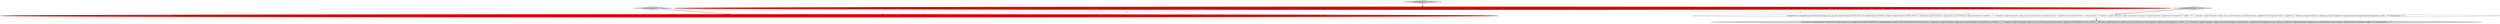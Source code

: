 digraph {
5 [style = filled, label = "assertQ(req(\"qt\",rh,SuggesterParams.SUGGEST_DICT,\"suggest_fuzzy_doc_dict\",SuggesterParams.SUGGEST_BUILD,\"true\",SuggesterParams.SUGGEST_Q,\"exampel\",SuggesterParams.SUGGEST_COUNT,\"2\"),\"//lst(@name='suggest'(/lst(@name='suggest_fuzzy_doc_dict'(/lst(@name='exampel'(/int(@name='numFound'((.='2'(\",\"//lst(@name='suggest'(/lst(@name='suggest_fuzzy_doc_dict'(/lst(@name='exampel'(/arr(@name='suggestions'(/lst(1(/str(@name='term'((.='example inputdata'(\",\"//lst(@name='suggest'(/lst(@name='suggest_fuzzy_doc_dict'(/lst(@name='exampel'(/arr(@name='suggestions'(/lst(1(/long(@name='weight'((.='45'(\",\"//lst(@name='suggest'(/lst(@name='suggest_fuzzy_doc_dict'(/lst(@name='exampel'(/arr(@name='suggestions'(/lst(2(/str(@name='term'((.='example data'(\",\"//lst(@name='suggest'(/lst(@name='suggest_fuzzy_doc_dict'(/lst(@name='exampel'(/arr(@name='suggestions'(/lst(2(/long(@name='weight'((.='40'(\")@@@3@@@['0', '0', '1']", fillcolor = white, shape = ellipse image = "AAA0AAABBB3BBB"];
2 [style = filled, label = "testMultiSuggester['0', '1', '0']", fillcolor = lightgray, shape = diamond image = "AAA0AAABBB2BBB"];
1 [style = filled, label = "assertQ(req(\"qt\",rh,SuggesterParams.SUGGEST_DICT,\"suggest_fuzzy_doc_dict\",SuggesterParams.SUGGEST_DICT,\"suggest_fuzzy_doc_expr_dict\",SuggesterParams.SUGGEST_BUILD,\"true\",SuggesterParams.SUGGEST_Q,\"exampel\",SuggesterParams.SUGGEST_COUNT,\"2\"),\"//lst(@name='suggest'(/lst(@name='suggest_fuzzy_doc_dict'(/lst(@name='exampel'(/int(@name='numFound'((.='2'(\",\"//lst(@name='suggest'(/lst(@name='suggest_fuzzy_doc_dict'(/lst(@name='exampel'(/arr(@name='suggestions'(/lst(1(/str(@name='term'((.='example inputdata'(\",\"//lst(@name='suggest'(/lst(@name='suggest_fuzzy_doc_dict'(/lst(@name='exampel'(/arr(@name='suggestions'(/lst(1(/long(@name='weight'((.='45'(\",\"//lst(@name='suggest'(/lst(@name='suggest_fuzzy_doc_dict'(/lst(@name='exampel'(/arr(@name='suggestions'(/lst(2(/str(@name='term'((.='example data'(\",\"//lst(@name='suggest'(/lst(@name='suggest_fuzzy_doc_dict'(/lst(@name='exampel'(/arr(@name='suggestions'(/lst(2(/long(@name='weight'((.='40'(\",\"//lst(@name='suggest'(/lst(@name='suggest_fuzzy_doc_expr_dict'(/lst(@name='exampel'(/int(@name='numFound'((.='2'(\",\"//lst(@name='suggest'(/lst(@name='suggest_fuzzy_doc_expr_dict'(/lst(@name='exampel'(/arr(@name='suggestions'(/lst(1(/str(@name='term'((.='example inputdata'(\",\"//lst(@name='suggest'(/lst(@name='suggest_fuzzy_doc_expr_dict'(/lst(@name='exampel'(/arr(@name='suggestions'(/lst(1(/long(@name='weight'((.='120'(\",\"//lst(@name='suggest'(/lst(@name='suggest_fuzzy_doc_expr_dict'(/lst(@name='exampel'(/arr(@name='suggestions'(/lst(2(/str(@name='term'((.='example data'(\",\"//lst(@name='suggest'(/lst(@name='suggest_fuzzy_doc_expr_dict'(/lst(@name='exampel'(/arr(@name='suggestions'(/lst(2(/long(@name='weight'((.='110'(\")@@@3@@@['1', '0', '0']", fillcolor = red, shape = ellipse image = "AAA1AAABBB1BBB"];
4 [style = filled, label = "assertQ(req(\"qt\",rh,SuggesterParams.SUGGEST_DICT,\"suggest_fuzzy_doc_dict\",SuggesterParams.SUGGEST_BUILD,\"true\",SuggesterParams.SUGGEST_Q,\"Rad\",SuggesterParams.SUGGEST_COUNT,\"2\"),\"//lst(@name='suggest'(/lst(@name='suggest_fuzzy_doc_dict'(/lst(@name='Rad'(/int(@name='numFound'((.='2'(\",\"//lst(@name='suggest'(/lst(@name='suggest_fuzzy_doc_dict'(/lst(@name='Rad'(/arr(@name='suggestions'(/lst(1(/str(@name='term'((.='Rad fox'(\",\"//lst(@name='suggest'(/lst(@name='suggest_fuzzy_doc_dict'(/lst(@name='Rad'(/arr(@name='suggestions'(/lst(1(/long(@name='weight'((.='35'(\",\"//lst(@name='suggest'(/lst(@name='suggest_fuzzy_doc_dict'(/lst(@name='Rad'(/arr(@name='suggestions'(/lst(2(/str(@name='term'((.='Red fox'(\",\"//lst(@name='suggest'(/lst(@name='suggest_fuzzy_doc_dict'(/lst(@name='Rad'(/arr(@name='suggestions'(/lst(2(/long(@name='weight'((.='30'(\")@@@4@@@['0', '0', '1']", fillcolor = lightgray, shape = ellipse image = "AAA0AAABBB3BBB"];
0 [style = filled, label = "testMultiSuggester['1', '0', '0']", fillcolor = lightgray, shape = diamond image = "AAA0AAABBB1BBB"];
3 [style = filled, label = "assertQ(req(\"qt\",rh,SuggesterParams.SUGGEST_DICT,\"suggest_fuzzy_doc_dict\",SuggesterParams.SUGGEST_DICT,\"suggest_fuzzy_doc_expr_dict\",SuggesterParams.SUGGEST_BUILD,\"true\",SuggesterParams.SUGGEST_Q,\"exampel\",SuggesterParams.SUGGEST_COUNT,\"5\"),\"//lst(@name='suggest'(/lst(@name='suggest_fuzzy_doc_dict'(/lst(@name='exampel'(/int(@name='numFound'((.='2'(\",\"//lst(@name='suggest'(/lst(@name='suggest_fuzzy_doc_dict'(/lst(@name='exampel'(/arr(@name='suggestions'(/lst(1(/str(@name='term'((.='example inputdata'(\",\"//lst(@name='suggest'(/lst(@name='suggest_fuzzy_doc_dict'(/lst(@name='exampel'(/arr(@name='suggestions'(/lst(1(/long(@name='weight'((.='45'(\",\"//lst(@name='suggest'(/lst(@name='suggest_fuzzy_doc_dict'(/lst(@name='exampel'(/arr(@name='suggestions'(/lst(2(/str(@name='term'((.='example data'(\",\"//lst(@name='suggest'(/lst(@name='suggest_fuzzy_doc_dict'(/lst(@name='exampel'(/arr(@name='suggestions'(/lst(2(/long(@name='weight'((.='40'(\",\"//lst(@name='suggest'(/lst(@name='suggest_fuzzy_doc_expr_dict'(/lst(@name='exampel'(/int(@name='numFound'((.='2'(\",\"//lst(@name='suggest'(/lst(@name='suggest_fuzzy_doc_expr_dict'(/lst(@name='exampel'(/arr(@name='suggestions'(/lst(1(/str(@name='term'((.='example inputdata'(\",\"//lst(@name='suggest'(/lst(@name='suggest_fuzzy_doc_expr_dict'(/lst(@name='exampel'(/arr(@name='suggestions'(/lst(1(/long(@name='weight'((.='120'(\",\"//lst(@name='suggest'(/lst(@name='suggest_fuzzy_doc_expr_dict'(/lst(@name='exampel'(/arr(@name='suggestions'(/lst(2(/str(@name='term'((.='example data'(\",\"//lst(@name='suggest'(/lst(@name='suggest_fuzzy_doc_expr_dict'(/lst(@name='exampel'(/arr(@name='suggestions'(/lst(2(/long(@name='weight'((.='110'(\")@@@3@@@['0', '1', '0']", fillcolor = red, shape = ellipse image = "AAA1AAABBB2BBB"];
6 [style = filled, label = "testDocumentBased['0', '0', '1']", fillcolor = lightgray, shape = diamond image = "AAA0AAABBB3BBB"];
6->5 [style = bold, label=""];
1->3 [style = dashed, label="0"];
1->5 [style = dashed, label="0"];
0->1 [style = bold, label=""];
5->4 [style = bold, label=""];
2->3 [style = bold, label=""];
}
